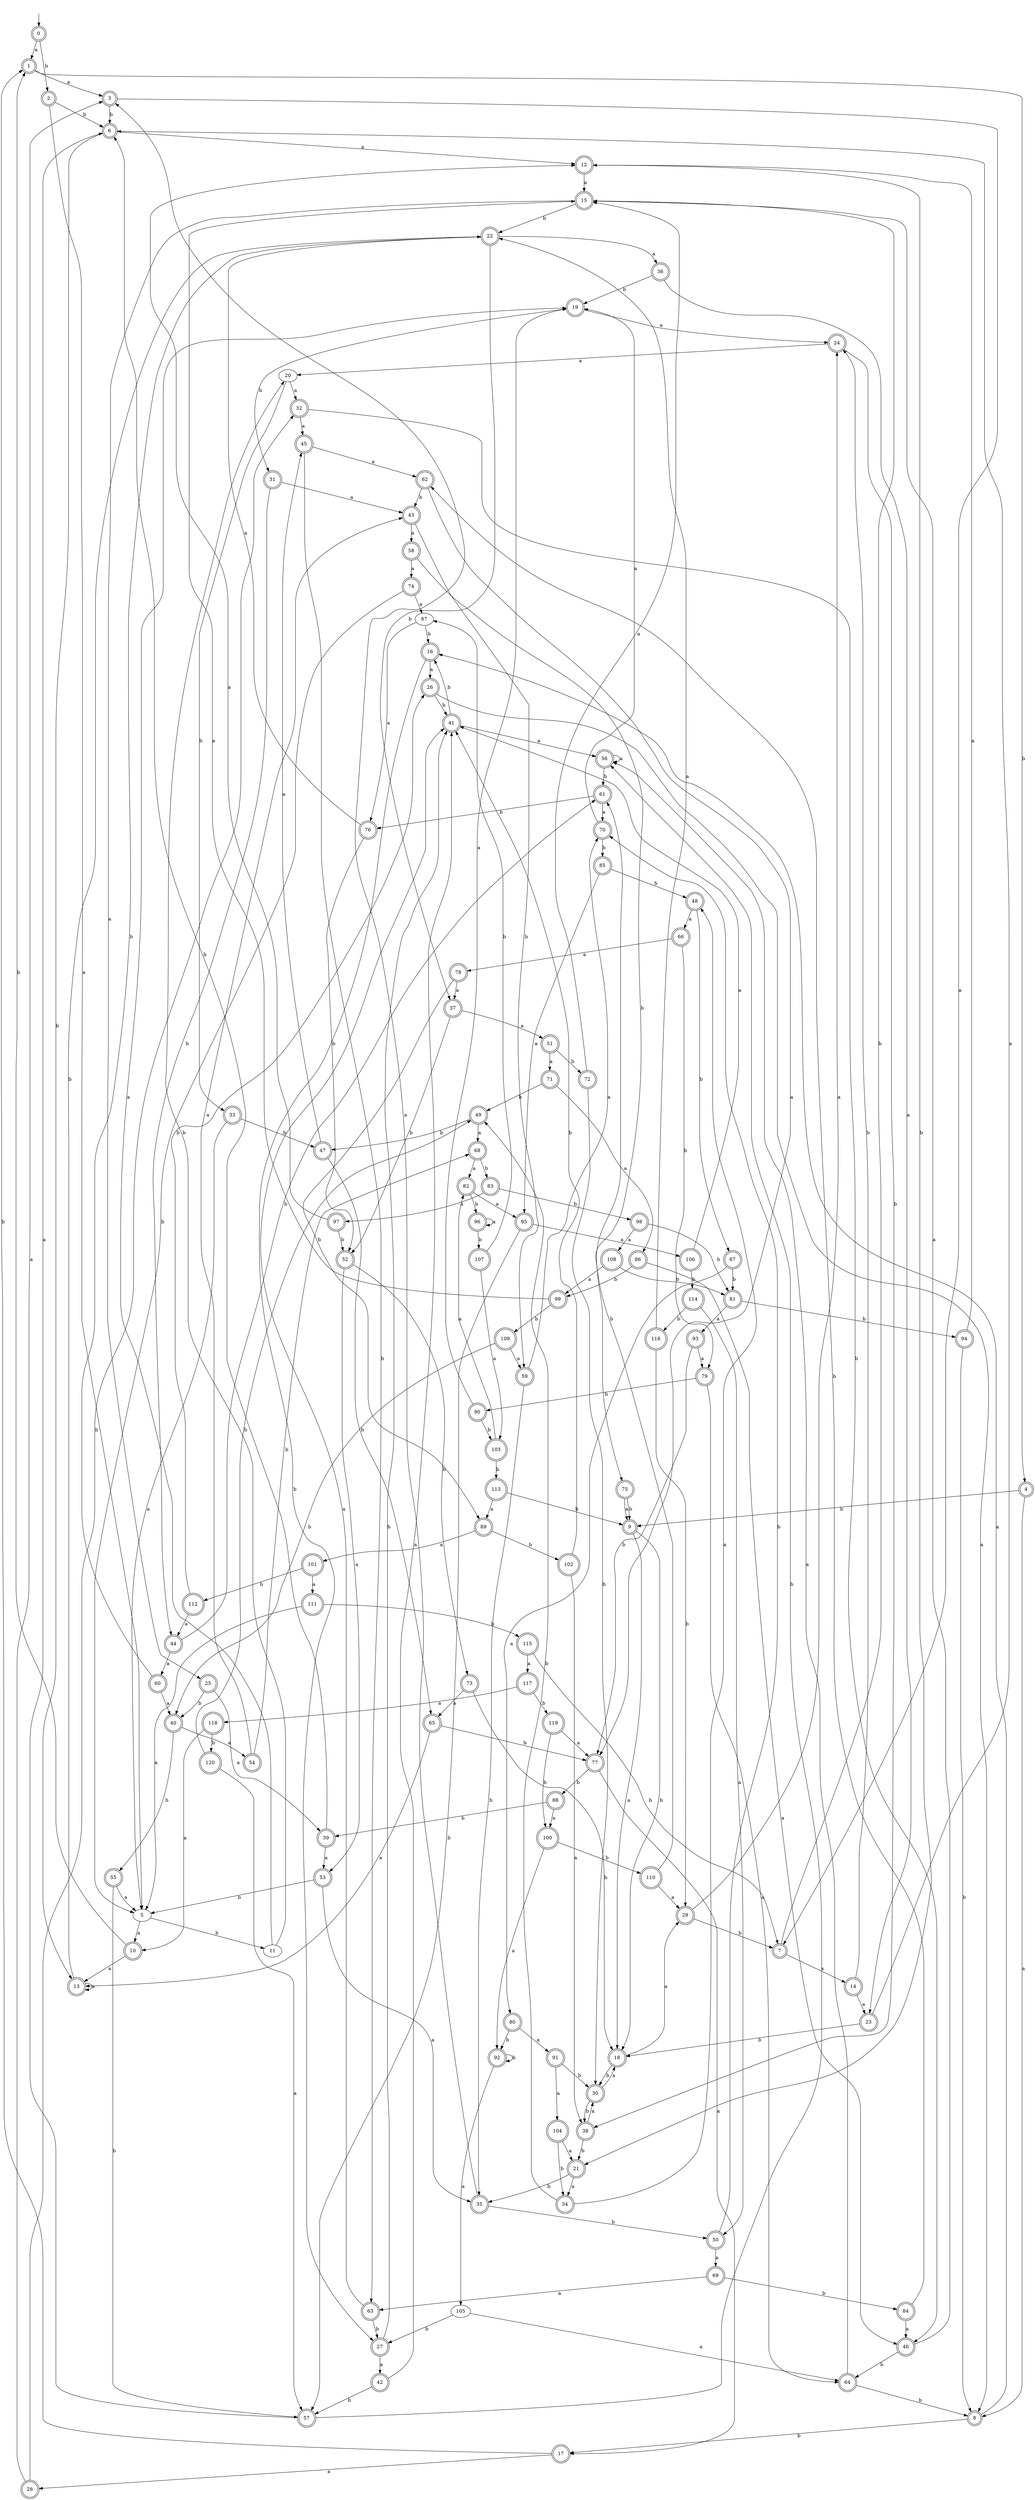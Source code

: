 digraph RandomDFA {
  __start0 [label="", shape=none];
  __start0 -> 0 [label=""];
  0 [shape=circle] [shape=doublecircle]
  0 -> 1 [label="a"]
  0 -> 2 [label="b"]
  1 [shape=doublecircle]
  1 -> 3 [label="a"]
  1 -> 4 [label="b"]
  2 [shape=doublecircle]
  2 -> 5 [label="a"]
  2 -> 6 [label="b"]
  3 [shape=doublecircle]
  3 -> 7 [label="a"]
  3 -> 6 [label="b"]
  4 [shape=doublecircle]
  4 -> 8 [label="a"]
  4 -> 9 [label="b"]
  5
  5 -> 10 [label="a"]
  5 -> 11 [label="b"]
  6 [shape=doublecircle]
  6 -> 12 [label="a"]
  6 -> 13 [label="b"]
  7 [shape=doublecircle]
  7 -> 14 [label="a"]
  7 -> 15 [label="b"]
  8 [shape=doublecircle]
  8 -> 16 [label="a"]
  8 -> 17 [label="b"]
  9 [shape=doublecircle]
  9 -> 18 [label="a"]
  9 -> 18 [label="b"]
  10 [shape=doublecircle]
  10 -> 13 [label="a"]
  10 -> 1 [label="b"]
  11
  11 -> 19 [label="a"]
  11 -> 20 [label="b"]
  12 [shape=doublecircle]
  12 -> 15 [label="a"]
  12 -> 21 [label="b"]
  13 [shape=doublecircle]
  13 -> 13 [label="a"]
  13 -> 22 [label="b"]
  14 [shape=doublecircle]
  14 -> 23 [label="a"]
  14 -> 24 [label="b"]
  15 [shape=doublecircle]
  15 -> 25 [label="a"]
  15 -> 22 [label="b"]
  16 [shape=doublecircle]
  16 -> 26 [label="a"]
  16 -> 27 [label="b"]
  17 [shape=doublecircle]
  17 -> 28 [label="a"]
  17 -> 1 [label="b"]
  18 [shape=doublecircle]
  18 -> 29 [label="a"]
  18 -> 30 [label="b"]
  19 [shape=doublecircle]
  19 -> 24 [label="a"]
  19 -> 31 [label="b"]
  20
  20 -> 32 [label="a"]
  20 -> 33 [label="b"]
  21 [shape=doublecircle]
  21 -> 34 [label="a"]
  21 -> 35 [label="b"]
  22 [shape=doublecircle]
  22 -> 36 [label="a"]
  22 -> 37 [label="b"]
  23 [shape=doublecircle]
  23 -> 6 [label="a"]
  23 -> 18 [label="b"]
  24 [shape=doublecircle]
  24 -> 20 [label="a"]
  24 -> 38 [label="b"]
  25 [shape=doublecircle]
  25 -> 39 [label="a"]
  25 -> 40 [label="b"]
  26 [shape=doublecircle]
  26 -> 8 [label="a"]
  26 -> 41 [label="b"]
  27 [shape=doublecircle]
  27 -> 42 [label="a"]
  27 -> 41 [label="b"]
  28 [shape=doublecircle]
  28 -> 3 [label="a"]
  28 -> 32 [label="b"]
  29 [shape=doublecircle]
  29 -> 24 [label="a"]
  29 -> 7 [label="b"]
  30 [shape=doublecircle]
  30 -> 18 [label="a"]
  30 -> 38 [label="b"]
  31 [shape=doublecircle]
  31 -> 43 [label="a"]
  31 -> 44 [label="b"]
  32 [shape=doublecircle]
  32 -> 45 [label="a"]
  32 -> 46 [label="b"]
  33 [shape=doublecircle]
  33 -> 5 [label="a"]
  33 -> 47 [label="b"]
  34 [shape=doublecircle]
  34 -> 48 [label="a"]
  34 -> 49 [label="b"]
  35 [shape=doublecircle]
  35 -> 3 [label="a"]
  35 -> 50 [label="b"]
  36 [shape=doublecircle]
  36 -> 23 [label="a"]
  36 -> 19 [label="b"]
  37 [shape=doublecircle]
  37 -> 51 [label="a"]
  37 -> 52 [label="b"]
  38 [shape=doublecircle]
  38 -> 30 [label="a"]
  38 -> 21 [label="b"]
  39 [shape=doublecircle]
  39 -> 53 [label="a"]
  39 -> 6 [label="b"]
  40 [shape=doublecircle]
  40 -> 54 [label="a"]
  40 -> 55 [label="b"]
  41 [shape=doublecircle]
  41 -> 56 [label="a"]
  41 -> 16 [label="b"]
  42 [shape=doublecircle]
  42 -> 41 [label="a"]
  42 -> 57 [label="b"]
  43 [shape=doublecircle]
  43 -> 58 [label="a"]
  43 -> 59 [label="b"]
  44 [shape=doublecircle]
  44 -> 60 [label="a"]
  44 -> 61 [label="b"]
  45 [shape=doublecircle]
  45 -> 62 [label="a"]
  45 -> 63 [label="b"]
  46 [shape=doublecircle]
  46 -> 15 [label="a"]
  46 -> 64 [label="b"]
  47 [shape=doublecircle]
  47 -> 45 [label="a"]
  47 -> 65 [label="b"]
  48 [shape=doublecircle]
  48 -> 66 [label="a"]
  48 -> 67 [label="b"]
  49 [shape=doublecircle]
  49 -> 68 [label="a"]
  49 -> 47 [label="b"]
  50 [shape=doublecircle]
  50 -> 69 [label="a"]
  50 -> 70 [label="b"]
  51 [shape=doublecircle]
  51 -> 71 [label="a"]
  51 -> 72 [label="b"]
  52 [shape=doublecircle]
  52 -> 53 [label="a"]
  52 -> 73 [label="b"]
  53 [shape=doublecircle]
  53 -> 35 [label="a"]
  53 -> 5 [label="b"]
  54 [shape=doublecircle]
  54 -> 43 [label="a"]
  54 -> 68 [label="b"]
  55 [shape=doublecircle]
  55 -> 5 [label="a"]
  55 -> 57 [label="b"]
  56 [shape=doublecircle]
  56 -> 56 [label="a"]
  56 -> 61 [label="b"]
  57 [shape=doublecircle]
  57 -> 6 [label="a"]
  57 -> 56 [label="b"]
  58 [shape=doublecircle]
  58 -> 74 [label="a"]
  58 -> 75 [label="b"]
  59 [shape=doublecircle]
  59 -> 70 [label="a"]
  59 -> 35 [label="b"]
  60 [shape=doublecircle]
  60 -> 40 [label="a"]
  60 -> 22 [label="b"]
  61 [shape=doublecircle]
  61 -> 70 [label="a"]
  61 -> 76 [label="b"]
  62 [shape=doublecircle]
  62 -> 77 [label="a"]
  62 -> 43 [label="b"]
  63 [shape=doublecircle]
  63 -> 41 [label="a"]
  63 -> 27 [label="b"]
  64 [shape=doublecircle]
  64 -> 56 [label="a"]
  64 -> 8 [label="b"]
  65 [shape=doublecircle]
  65 -> 13 [label="a"]
  65 -> 77 [label="b"]
  66 [shape=doublecircle]
  66 -> 78 [label="a"]
  66 -> 79 [label="b"]
  67 [shape=doublecircle]
  67 -> 80 [label="a"]
  67 -> 81 [label="b"]
  68 [shape=doublecircle]
  68 -> 82 [label="a"]
  68 -> 83 [label="b"]
  69 [shape=doublecircle]
  69 -> 63 [label="a"]
  69 -> 84 [label="b"]
  70 [shape=doublecircle]
  70 -> 19 [label="a"]
  70 -> 85 [label="b"]
  71 [shape=doublecircle]
  71 -> 86 [label="a"]
  71 -> 49 [label="b"]
  72 [shape=doublecircle]
  72 -> 15 [label="a"]
  72 -> 30 [label="b"]
  73 [shape=doublecircle]
  73 -> 65 [label="a"]
  73 -> 18 [label="b"]
  74 [shape=doublecircle]
  74 -> 87 [label="a"]
  74 -> 5 [label="b"]
  75 [shape=doublecircle]
  75 -> 9 [label="a"]
  75 -> 9 [label="b"]
  76 [shape=doublecircle]
  76 -> 22 [label="a"]
  76 -> 52 [label="b"]
  77 [shape=doublecircle]
  77 -> 17 [label="a"]
  77 -> 88 [label="b"]
  78 [shape=doublecircle]
  78 -> 37 [label="a"]
  78 -> 89 [label="b"]
  79 [shape=doublecircle]
  79 -> 64 [label="a"]
  79 -> 90 [label="b"]
  80 [shape=doublecircle]
  80 -> 91 [label="a"]
  80 -> 92 [label="b"]
  81 [shape=doublecircle]
  81 -> 93 [label="a"]
  81 -> 94 [label="b"]
  82 [shape=doublecircle]
  82 -> 95 [label="a"]
  82 -> 96 [label="b"]
  83 [shape=doublecircle]
  83 -> 97 [label="a"]
  83 -> 98 [label="b"]
  84 [shape=doublecircle]
  84 -> 46 [label="a"]
  84 -> 62 [label="b"]
  85 [shape=doublecircle]
  85 -> 95 [label="a"]
  85 -> 48 [label="b"]
  86 [shape=doublecircle]
  86 -> 46 [label="a"]
  86 -> 99 [label="b"]
  87
  87 -> 76 [label="a"]
  87 -> 16 [label="b"]
  88 [shape=doublecircle]
  88 -> 100 [label="a"]
  88 -> 39 [label="b"]
  89 [shape=doublecircle]
  89 -> 101 [label="a"]
  89 -> 102 [label="b"]
  90 [shape=doublecircle]
  90 -> 19 [label="a"]
  90 -> 103 [label="b"]
  91 [shape=doublecircle]
  91 -> 104 [label="a"]
  91 -> 30 [label="b"]
  92 [shape=doublecircle]
  92 -> 105 [label="a"]
  92 -> 92 [label="b"]
  93 [shape=doublecircle]
  93 -> 79 [label="a"]
  93 -> 77 [label="b"]
  94 [shape=doublecircle]
  94 -> 12 [label="a"]
  94 -> 8 [label="b"]
  95 [shape=doublecircle]
  95 -> 106 [label="a"]
  95 -> 57 [label="b"]
  96 [shape=doublecircle]
  96 -> 96 [label="a"]
  96 -> 107 [label="b"]
  97 [shape=doublecircle]
  97 -> 12 [label="a"]
  97 -> 52 [label="b"]
  98 [shape=doublecircle]
  98 -> 108 [label="a"]
  98 -> 81 [label="b"]
  99 [shape=doublecircle]
  99 -> 15 [label="a"]
  99 -> 109 [label="b"]
  100 [shape=doublecircle]
  100 -> 92 [label="a"]
  100 -> 110 [label="b"]
  101 [shape=doublecircle]
  101 -> 111 [label="a"]
  101 -> 112 [label="b"]
  102 [shape=doublecircle]
  102 -> 38 [label="a"]
  102 -> 41 [label="b"]
  103 [shape=doublecircle]
  103 -> 82 [label="a"]
  103 -> 113 [label="b"]
  104 [shape=doublecircle]
  104 -> 21 [label="a"]
  104 -> 34 [label="b"]
  105
  105 -> 64 [label="a"]
  105 -> 27 [label="b"]
  106 [shape=doublecircle]
  106 -> 41 [label="a"]
  106 -> 114 [label="b"]
  107 [shape=doublecircle]
  107 -> 103 [label="a"]
  107 -> 87 [label="b"]
  108 [shape=doublecircle]
  108 -> 99 [label="a"]
  108 -> 81 [label="b"]
  109 [shape=doublecircle]
  109 -> 59 [label="a"]
  109 -> 40 [label="b"]
  110 [shape=doublecircle]
  110 -> 29 [label="a"]
  110 -> 61 [label="b"]
  111 [shape=doublecircle]
  111 -> 5 [label="a"]
  111 -> 115 [label="b"]
  112 [shape=doublecircle]
  112 -> 44 [label="a"]
  112 -> 26 [label="b"]
  113 [shape=doublecircle]
  113 -> 89 [label="a"]
  113 -> 9 [label="b"]
  114 [shape=doublecircle]
  114 -> 50 [label="a"]
  114 -> 116 [label="b"]
  115 [shape=doublecircle]
  115 -> 117 [label="a"]
  115 -> 7 [label="b"]
  116 [shape=doublecircle]
  116 -> 22 [label="a"]
  116 -> 29 [label="b"]
  117 [shape=doublecircle]
  117 -> 118 [label="a"]
  117 -> 119 [label="b"]
  118 [shape=doublecircle]
  118 -> 10 [label="a"]
  118 -> 120 [label="b"]
  119 [shape=doublecircle]
  119 -> 77 [label="a"]
  119 -> 100 [label="b"]
  120 [shape=doublecircle]
  120 -> 57 [label="a"]
  120 -> 49 [label="b"]
}
